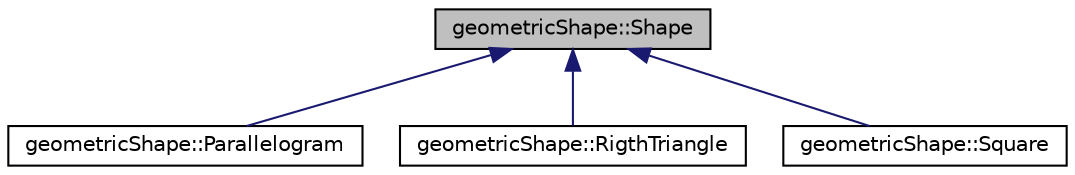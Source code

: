 digraph "geometricShape::Shape"
{
  edge [fontname="Helvetica",fontsize="10",labelfontname="Helvetica",labelfontsize="10"];
  node [fontname="Helvetica",fontsize="10",shape=record];
  Node0 [label="geometricShape::Shape",height=0.2,width=0.4,color="black", fillcolor="grey75", style="filled", fontcolor="black"];
  Node0 -> Node1 [dir="back",color="midnightblue",fontsize="10",style="solid",fontname="Helvetica"];
  Node1 [label="geometricShape::Parallelogram",height=0.2,width=0.4,color="black", fillcolor="white", style="filled",URL="$classgeometric_shape_1_1_parallelogram.html",tooltip="classe representant le parallelogram "];
  Node0 -> Node2 [dir="back",color="midnightblue",fontsize="10",style="solid",fontname="Helvetica"];
  Node2 [label="geometricShape::RigthTriangle",height=0.2,width=0.4,color="black", fillcolor="white", style="filled",URL="$classgeometric_shape_1_1_rigth_triangle.html",tooltip="classe representant le trianble "];
  Node0 -> Node3 [dir="back",color="midnightblue",fontsize="10",style="solid",fontname="Helvetica"];
  Node3 [label="geometricShape::Square",height=0.2,width=0.4,color="black", fillcolor="white", style="filled",URL="$classgeometric_shape_1_1_square.html",tooltip="classe representant le carré* Square hérite de geometricShape::Shape et calcul un carré en fonction d..."];
}
